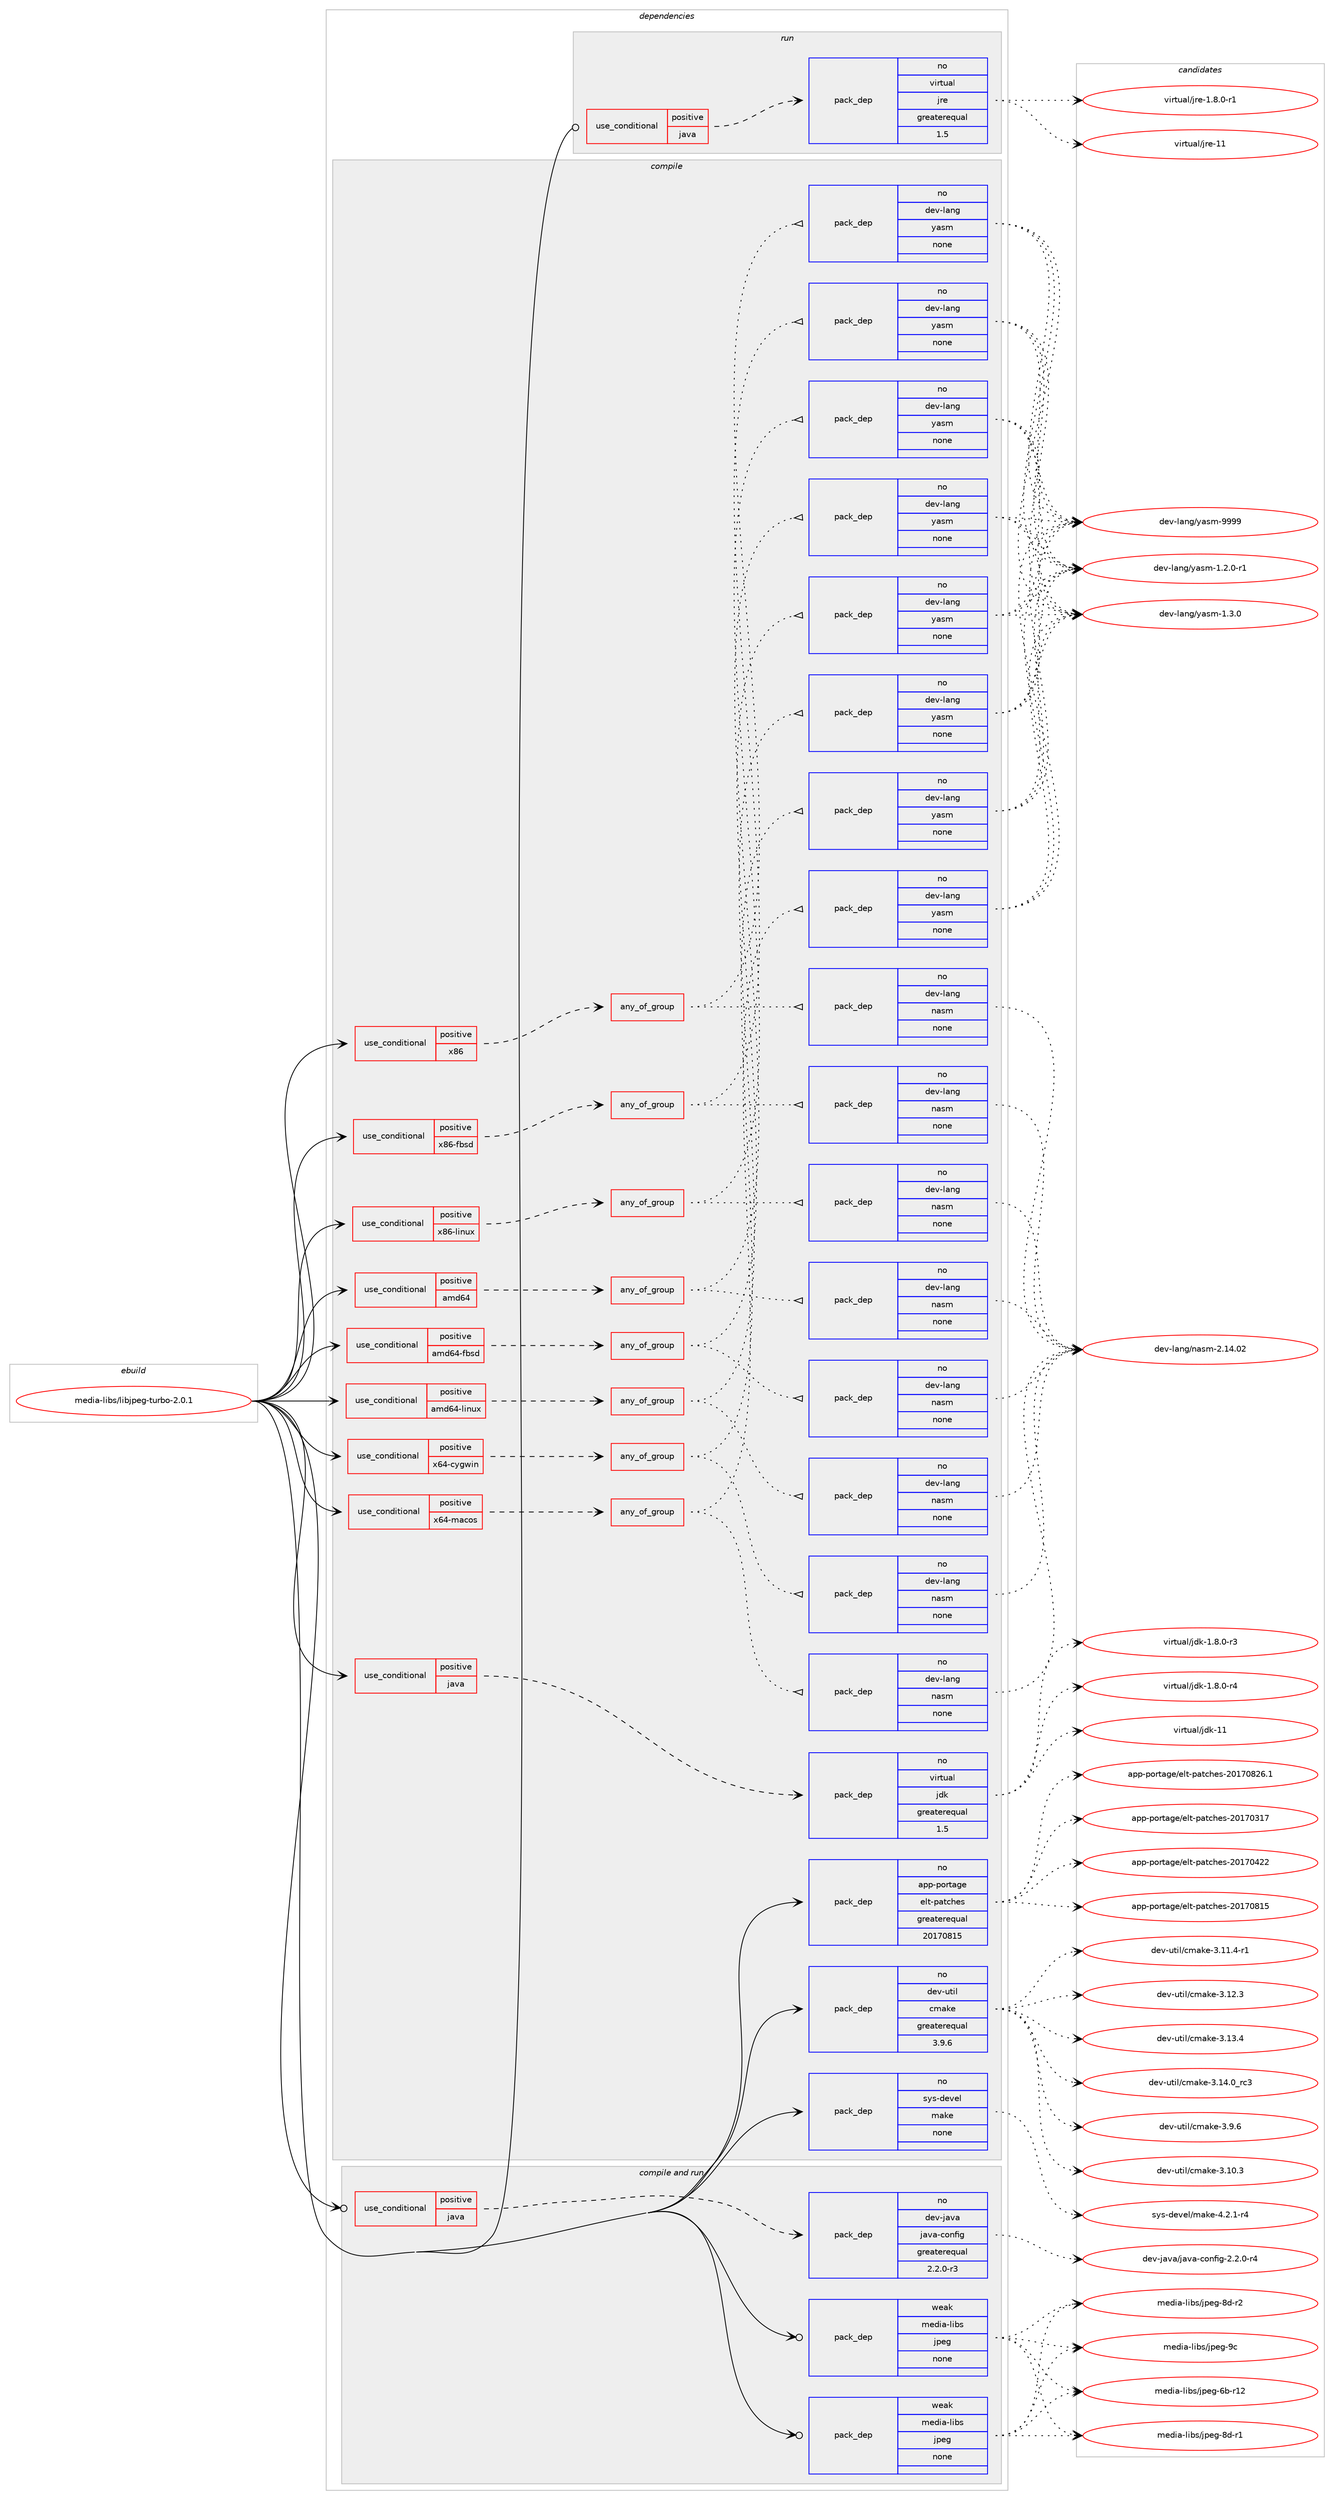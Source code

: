 digraph prolog {

# *************
# Graph options
# *************

newrank=true;
concentrate=true;
compound=true;
graph [rankdir=LR,fontname=Helvetica,fontsize=10,ranksep=1.5];#, ranksep=2.5, nodesep=0.2];
edge  [arrowhead=vee];
node  [fontname=Helvetica,fontsize=10];

# **********
# The ebuild
# **********

subgraph cluster_leftcol {
color=gray;
rank=same;
label=<<i>ebuild</i>>;
id [label="media-libs/libjpeg-turbo-2.0.1", color=red, width=4, href="../media-libs/libjpeg-turbo-2.0.1.svg"];
}

# ****************
# The dependencies
# ****************

subgraph cluster_midcol {
color=gray;
label=<<i>dependencies</i>>;
subgraph cluster_compile {
fillcolor="#eeeeee";
style=filled;
label=<<i>compile</i>>;
subgraph cond434437 {
dependency1612786 [label=<<TABLE BORDER="0" CELLBORDER="1" CELLSPACING="0" CELLPADDING="4"><TR><TD ROWSPAN="3" CELLPADDING="10">use_conditional</TD></TR><TR><TD>positive</TD></TR><TR><TD>amd64</TD></TR></TABLE>>, shape=none, color=red];
subgraph any25090 {
dependency1612787 [label=<<TABLE BORDER="0" CELLBORDER="1" CELLSPACING="0" CELLPADDING="4"><TR><TD CELLPADDING="10">any_of_group</TD></TR></TABLE>>, shape=none, color=red];subgraph pack1152560 {
dependency1612788 [label=<<TABLE BORDER="0" CELLBORDER="1" CELLSPACING="0" CELLPADDING="4" WIDTH="220"><TR><TD ROWSPAN="6" CELLPADDING="30">pack_dep</TD></TR><TR><TD WIDTH="110">no</TD></TR><TR><TD>dev-lang</TD></TR><TR><TD>nasm</TD></TR><TR><TD>none</TD></TR><TR><TD></TD></TR></TABLE>>, shape=none, color=blue];
}
dependency1612787:e -> dependency1612788:w [weight=20,style="dotted",arrowhead="oinv"];
subgraph pack1152561 {
dependency1612789 [label=<<TABLE BORDER="0" CELLBORDER="1" CELLSPACING="0" CELLPADDING="4" WIDTH="220"><TR><TD ROWSPAN="6" CELLPADDING="30">pack_dep</TD></TR><TR><TD WIDTH="110">no</TD></TR><TR><TD>dev-lang</TD></TR><TR><TD>yasm</TD></TR><TR><TD>none</TD></TR><TR><TD></TD></TR></TABLE>>, shape=none, color=blue];
}
dependency1612787:e -> dependency1612789:w [weight=20,style="dotted",arrowhead="oinv"];
}
dependency1612786:e -> dependency1612787:w [weight=20,style="dashed",arrowhead="vee"];
}
id:e -> dependency1612786:w [weight=20,style="solid",arrowhead="vee"];
subgraph cond434438 {
dependency1612790 [label=<<TABLE BORDER="0" CELLBORDER="1" CELLSPACING="0" CELLPADDING="4"><TR><TD ROWSPAN="3" CELLPADDING="10">use_conditional</TD></TR><TR><TD>positive</TD></TR><TR><TD>amd64-fbsd</TD></TR></TABLE>>, shape=none, color=red];
subgraph any25091 {
dependency1612791 [label=<<TABLE BORDER="0" CELLBORDER="1" CELLSPACING="0" CELLPADDING="4"><TR><TD CELLPADDING="10">any_of_group</TD></TR></TABLE>>, shape=none, color=red];subgraph pack1152562 {
dependency1612792 [label=<<TABLE BORDER="0" CELLBORDER="1" CELLSPACING="0" CELLPADDING="4" WIDTH="220"><TR><TD ROWSPAN="6" CELLPADDING="30">pack_dep</TD></TR><TR><TD WIDTH="110">no</TD></TR><TR><TD>dev-lang</TD></TR><TR><TD>nasm</TD></TR><TR><TD>none</TD></TR><TR><TD></TD></TR></TABLE>>, shape=none, color=blue];
}
dependency1612791:e -> dependency1612792:w [weight=20,style="dotted",arrowhead="oinv"];
subgraph pack1152563 {
dependency1612793 [label=<<TABLE BORDER="0" CELLBORDER="1" CELLSPACING="0" CELLPADDING="4" WIDTH="220"><TR><TD ROWSPAN="6" CELLPADDING="30">pack_dep</TD></TR><TR><TD WIDTH="110">no</TD></TR><TR><TD>dev-lang</TD></TR><TR><TD>yasm</TD></TR><TR><TD>none</TD></TR><TR><TD></TD></TR></TABLE>>, shape=none, color=blue];
}
dependency1612791:e -> dependency1612793:w [weight=20,style="dotted",arrowhead="oinv"];
}
dependency1612790:e -> dependency1612791:w [weight=20,style="dashed",arrowhead="vee"];
}
id:e -> dependency1612790:w [weight=20,style="solid",arrowhead="vee"];
subgraph cond434439 {
dependency1612794 [label=<<TABLE BORDER="0" CELLBORDER="1" CELLSPACING="0" CELLPADDING="4"><TR><TD ROWSPAN="3" CELLPADDING="10">use_conditional</TD></TR><TR><TD>positive</TD></TR><TR><TD>amd64-linux</TD></TR></TABLE>>, shape=none, color=red];
subgraph any25092 {
dependency1612795 [label=<<TABLE BORDER="0" CELLBORDER="1" CELLSPACING="0" CELLPADDING="4"><TR><TD CELLPADDING="10">any_of_group</TD></TR></TABLE>>, shape=none, color=red];subgraph pack1152564 {
dependency1612796 [label=<<TABLE BORDER="0" CELLBORDER="1" CELLSPACING="0" CELLPADDING="4" WIDTH="220"><TR><TD ROWSPAN="6" CELLPADDING="30">pack_dep</TD></TR><TR><TD WIDTH="110">no</TD></TR><TR><TD>dev-lang</TD></TR><TR><TD>nasm</TD></TR><TR><TD>none</TD></TR><TR><TD></TD></TR></TABLE>>, shape=none, color=blue];
}
dependency1612795:e -> dependency1612796:w [weight=20,style="dotted",arrowhead="oinv"];
subgraph pack1152565 {
dependency1612797 [label=<<TABLE BORDER="0" CELLBORDER="1" CELLSPACING="0" CELLPADDING="4" WIDTH="220"><TR><TD ROWSPAN="6" CELLPADDING="30">pack_dep</TD></TR><TR><TD WIDTH="110">no</TD></TR><TR><TD>dev-lang</TD></TR><TR><TD>yasm</TD></TR><TR><TD>none</TD></TR><TR><TD></TD></TR></TABLE>>, shape=none, color=blue];
}
dependency1612795:e -> dependency1612797:w [weight=20,style="dotted",arrowhead="oinv"];
}
dependency1612794:e -> dependency1612795:w [weight=20,style="dashed",arrowhead="vee"];
}
id:e -> dependency1612794:w [weight=20,style="solid",arrowhead="vee"];
subgraph cond434440 {
dependency1612798 [label=<<TABLE BORDER="0" CELLBORDER="1" CELLSPACING="0" CELLPADDING="4"><TR><TD ROWSPAN="3" CELLPADDING="10">use_conditional</TD></TR><TR><TD>positive</TD></TR><TR><TD>java</TD></TR></TABLE>>, shape=none, color=red];
subgraph pack1152566 {
dependency1612799 [label=<<TABLE BORDER="0" CELLBORDER="1" CELLSPACING="0" CELLPADDING="4" WIDTH="220"><TR><TD ROWSPAN="6" CELLPADDING="30">pack_dep</TD></TR><TR><TD WIDTH="110">no</TD></TR><TR><TD>virtual</TD></TR><TR><TD>jdk</TD></TR><TR><TD>greaterequal</TD></TR><TR><TD>1.5</TD></TR></TABLE>>, shape=none, color=blue];
}
dependency1612798:e -> dependency1612799:w [weight=20,style="dashed",arrowhead="vee"];
}
id:e -> dependency1612798:w [weight=20,style="solid",arrowhead="vee"];
subgraph cond434441 {
dependency1612800 [label=<<TABLE BORDER="0" CELLBORDER="1" CELLSPACING="0" CELLPADDING="4"><TR><TD ROWSPAN="3" CELLPADDING="10">use_conditional</TD></TR><TR><TD>positive</TD></TR><TR><TD>x64-cygwin</TD></TR></TABLE>>, shape=none, color=red];
subgraph any25093 {
dependency1612801 [label=<<TABLE BORDER="0" CELLBORDER="1" CELLSPACING="0" CELLPADDING="4"><TR><TD CELLPADDING="10">any_of_group</TD></TR></TABLE>>, shape=none, color=red];subgraph pack1152567 {
dependency1612802 [label=<<TABLE BORDER="0" CELLBORDER="1" CELLSPACING="0" CELLPADDING="4" WIDTH="220"><TR><TD ROWSPAN="6" CELLPADDING="30">pack_dep</TD></TR><TR><TD WIDTH="110">no</TD></TR><TR><TD>dev-lang</TD></TR><TR><TD>nasm</TD></TR><TR><TD>none</TD></TR><TR><TD></TD></TR></TABLE>>, shape=none, color=blue];
}
dependency1612801:e -> dependency1612802:w [weight=20,style="dotted",arrowhead="oinv"];
subgraph pack1152568 {
dependency1612803 [label=<<TABLE BORDER="0" CELLBORDER="1" CELLSPACING="0" CELLPADDING="4" WIDTH="220"><TR><TD ROWSPAN="6" CELLPADDING="30">pack_dep</TD></TR><TR><TD WIDTH="110">no</TD></TR><TR><TD>dev-lang</TD></TR><TR><TD>yasm</TD></TR><TR><TD>none</TD></TR><TR><TD></TD></TR></TABLE>>, shape=none, color=blue];
}
dependency1612801:e -> dependency1612803:w [weight=20,style="dotted",arrowhead="oinv"];
}
dependency1612800:e -> dependency1612801:w [weight=20,style="dashed",arrowhead="vee"];
}
id:e -> dependency1612800:w [weight=20,style="solid",arrowhead="vee"];
subgraph cond434442 {
dependency1612804 [label=<<TABLE BORDER="0" CELLBORDER="1" CELLSPACING="0" CELLPADDING="4"><TR><TD ROWSPAN="3" CELLPADDING="10">use_conditional</TD></TR><TR><TD>positive</TD></TR><TR><TD>x64-macos</TD></TR></TABLE>>, shape=none, color=red];
subgraph any25094 {
dependency1612805 [label=<<TABLE BORDER="0" CELLBORDER="1" CELLSPACING="0" CELLPADDING="4"><TR><TD CELLPADDING="10">any_of_group</TD></TR></TABLE>>, shape=none, color=red];subgraph pack1152569 {
dependency1612806 [label=<<TABLE BORDER="0" CELLBORDER="1" CELLSPACING="0" CELLPADDING="4" WIDTH="220"><TR><TD ROWSPAN="6" CELLPADDING="30">pack_dep</TD></TR><TR><TD WIDTH="110">no</TD></TR><TR><TD>dev-lang</TD></TR><TR><TD>nasm</TD></TR><TR><TD>none</TD></TR><TR><TD></TD></TR></TABLE>>, shape=none, color=blue];
}
dependency1612805:e -> dependency1612806:w [weight=20,style="dotted",arrowhead="oinv"];
subgraph pack1152570 {
dependency1612807 [label=<<TABLE BORDER="0" CELLBORDER="1" CELLSPACING="0" CELLPADDING="4" WIDTH="220"><TR><TD ROWSPAN="6" CELLPADDING="30">pack_dep</TD></TR><TR><TD WIDTH="110">no</TD></TR><TR><TD>dev-lang</TD></TR><TR><TD>yasm</TD></TR><TR><TD>none</TD></TR><TR><TD></TD></TR></TABLE>>, shape=none, color=blue];
}
dependency1612805:e -> dependency1612807:w [weight=20,style="dotted",arrowhead="oinv"];
}
dependency1612804:e -> dependency1612805:w [weight=20,style="dashed",arrowhead="vee"];
}
id:e -> dependency1612804:w [weight=20,style="solid",arrowhead="vee"];
subgraph cond434443 {
dependency1612808 [label=<<TABLE BORDER="0" CELLBORDER="1" CELLSPACING="0" CELLPADDING="4"><TR><TD ROWSPAN="3" CELLPADDING="10">use_conditional</TD></TR><TR><TD>positive</TD></TR><TR><TD>x86</TD></TR></TABLE>>, shape=none, color=red];
subgraph any25095 {
dependency1612809 [label=<<TABLE BORDER="0" CELLBORDER="1" CELLSPACING="0" CELLPADDING="4"><TR><TD CELLPADDING="10">any_of_group</TD></TR></TABLE>>, shape=none, color=red];subgraph pack1152571 {
dependency1612810 [label=<<TABLE BORDER="0" CELLBORDER="1" CELLSPACING="0" CELLPADDING="4" WIDTH="220"><TR><TD ROWSPAN="6" CELLPADDING="30">pack_dep</TD></TR><TR><TD WIDTH="110">no</TD></TR><TR><TD>dev-lang</TD></TR><TR><TD>nasm</TD></TR><TR><TD>none</TD></TR><TR><TD></TD></TR></TABLE>>, shape=none, color=blue];
}
dependency1612809:e -> dependency1612810:w [weight=20,style="dotted",arrowhead="oinv"];
subgraph pack1152572 {
dependency1612811 [label=<<TABLE BORDER="0" CELLBORDER="1" CELLSPACING="0" CELLPADDING="4" WIDTH="220"><TR><TD ROWSPAN="6" CELLPADDING="30">pack_dep</TD></TR><TR><TD WIDTH="110">no</TD></TR><TR><TD>dev-lang</TD></TR><TR><TD>yasm</TD></TR><TR><TD>none</TD></TR><TR><TD></TD></TR></TABLE>>, shape=none, color=blue];
}
dependency1612809:e -> dependency1612811:w [weight=20,style="dotted",arrowhead="oinv"];
}
dependency1612808:e -> dependency1612809:w [weight=20,style="dashed",arrowhead="vee"];
}
id:e -> dependency1612808:w [weight=20,style="solid",arrowhead="vee"];
subgraph cond434444 {
dependency1612812 [label=<<TABLE BORDER="0" CELLBORDER="1" CELLSPACING="0" CELLPADDING="4"><TR><TD ROWSPAN="3" CELLPADDING="10">use_conditional</TD></TR><TR><TD>positive</TD></TR><TR><TD>x86-fbsd</TD></TR></TABLE>>, shape=none, color=red];
subgraph any25096 {
dependency1612813 [label=<<TABLE BORDER="0" CELLBORDER="1" CELLSPACING="0" CELLPADDING="4"><TR><TD CELLPADDING="10">any_of_group</TD></TR></TABLE>>, shape=none, color=red];subgraph pack1152573 {
dependency1612814 [label=<<TABLE BORDER="0" CELLBORDER="1" CELLSPACING="0" CELLPADDING="4" WIDTH="220"><TR><TD ROWSPAN="6" CELLPADDING="30">pack_dep</TD></TR><TR><TD WIDTH="110">no</TD></TR><TR><TD>dev-lang</TD></TR><TR><TD>nasm</TD></TR><TR><TD>none</TD></TR><TR><TD></TD></TR></TABLE>>, shape=none, color=blue];
}
dependency1612813:e -> dependency1612814:w [weight=20,style="dotted",arrowhead="oinv"];
subgraph pack1152574 {
dependency1612815 [label=<<TABLE BORDER="0" CELLBORDER="1" CELLSPACING="0" CELLPADDING="4" WIDTH="220"><TR><TD ROWSPAN="6" CELLPADDING="30">pack_dep</TD></TR><TR><TD WIDTH="110">no</TD></TR><TR><TD>dev-lang</TD></TR><TR><TD>yasm</TD></TR><TR><TD>none</TD></TR><TR><TD></TD></TR></TABLE>>, shape=none, color=blue];
}
dependency1612813:e -> dependency1612815:w [weight=20,style="dotted",arrowhead="oinv"];
}
dependency1612812:e -> dependency1612813:w [weight=20,style="dashed",arrowhead="vee"];
}
id:e -> dependency1612812:w [weight=20,style="solid",arrowhead="vee"];
subgraph cond434445 {
dependency1612816 [label=<<TABLE BORDER="0" CELLBORDER="1" CELLSPACING="0" CELLPADDING="4"><TR><TD ROWSPAN="3" CELLPADDING="10">use_conditional</TD></TR><TR><TD>positive</TD></TR><TR><TD>x86-linux</TD></TR></TABLE>>, shape=none, color=red];
subgraph any25097 {
dependency1612817 [label=<<TABLE BORDER="0" CELLBORDER="1" CELLSPACING="0" CELLPADDING="4"><TR><TD CELLPADDING="10">any_of_group</TD></TR></TABLE>>, shape=none, color=red];subgraph pack1152575 {
dependency1612818 [label=<<TABLE BORDER="0" CELLBORDER="1" CELLSPACING="0" CELLPADDING="4" WIDTH="220"><TR><TD ROWSPAN="6" CELLPADDING="30">pack_dep</TD></TR><TR><TD WIDTH="110">no</TD></TR><TR><TD>dev-lang</TD></TR><TR><TD>nasm</TD></TR><TR><TD>none</TD></TR><TR><TD></TD></TR></TABLE>>, shape=none, color=blue];
}
dependency1612817:e -> dependency1612818:w [weight=20,style="dotted",arrowhead="oinv"];
subgraph pack1152576 {
dependency1612819 [label=<<TABLE BORDER="0" CELLBORDER="1" CELLSPACING="0" CELLPADDING="4" WIDTH="220"><TR><TD ROWSPAN="6" CELLPADDING="30">pack_dep</TD></TR><TR><TD WIDTH="110">no</TD></TR><TR><TD>dev-lang</TD></TR><TR><TD>yasm</TD></TR><TR><TD>none</TD></TR><TR><TD></TD></TR></TABLE>>, shape=none, color=blue];
}
dependency1612817:e -> dependency1612819:w [weight=20,style="dotted",arrowhead="oinv"];
}
dependency1612816:e -> dependency1612817:w [weight=20,style="dashed",arrowhead="vee"];
}
id:e -> dependency1612816:w [weight=20,style="solid",arrowhead="vee"];
subgraph pack1152577 {
dependency1612820 [label=<<TABLE BORDER="0" CELLBORDER="1" CELLSPACING="0" CELLPADDING="4" WIDTH="220"><TR><TD ROWSPAN="6" CELLPADDING="30">pack_dep</TD></TR><TR><TD WIDTH="110">no</TD></TR><TR><TD>app-portage</TD></TR><TR><TD>elt-patches</TD></TR><TR><TD>greaterequal</TD></TR><TR><TD>20170815</TD></TR></TABLE>>, shape=none, color=blue];
}
id:e -> dependency1612820:w [weight=20,style="solid",arrowhead="vee"];
subgraph pack1152578 {
dependency1612821 [label=<<TABLE BORDER="0" CELLBORDER="1" CELLSPACING="0" CELLPADDING="4" WIDTH="220"><TR><TD ROWSPAN="6" CELLPADDING="30">pack_dep</TD></TR><TR><TD WIDTH="110">no</TD></TR><TR><TD>dev-util</TD></TR><TR><TD>cmake</TD></TR><TR><TD>greaterequal</TD></TR><TR><TD>3.9.6</TD></TR></TABLE>>, shape=none, color=blue];
}
id:e -> dependency1612821:w [weight=20,style="solid",arrowhead="vee"];
subgraph pack1152579 {
dependency1612822 [label=<<TABLE BORDER="0" CELLBORDER="1" CELLSPACING="0" CELLPADDING="4" WIDTH="220"><TR><TD ROWSPAN="6" CELLPADDING="30">pack_dep</TD></TR><TR><TD WIDTH="110">no</TD></TR><TR><TD>sys-devel</TD></TR><TR><TD>make</TD></TR><TR><TD>none</TD></TR><TR><TD></TD></TR></TABLE>>, shape=none, color=blue];
}
id:e -> dependency1612822:w [weight=20,style="solid",arrowhead="vee"];
}
subgraph cluster_compileandrun {
fillcolor="#eeeeee";
style=filled;
label=<<i>compile and run</i>>;
subgraph cond434446 {
dependency1612823 [label=<<TABLE BORDER="0" CELLBORDER="1" CELLSPACING="0" CELLPADDING="4"><TR><TD ROWSPAN="3" CELLPADDING="10">use_conditional</TD></TR><TR><TD>positive</TD></TR><TR><TD>java</TD></TR></TABLE>>, shape=none, color=red];
subgraph pack1152580 {
dependency1612824 [label=<<TABLE BORDER="0" CELLBORDER="1" CELLSPACING="0" CELLPADDING="4" WIDTH="220"><TR><TD ROWSPAN="6" CELLPADDING="30">pack_dep</TD></TR><TR><TD WIDTH="110">no</TD></TR><TR><TD>dev-java</TD></TR><TR><TD>java-config</TD></TR><TR><TD>greaterequal</TD></TR><TR><TD>2.2.0-r3</TD></TR></TABLE>>, shape=none, color=blue];
}
dependency1612823:e -> dependency1612824:w [weight=20,style="dashed",arrowhead="vee"];
}
id:e -> dependency1612823:w [weight=20,style="solid",arrowhead="odotvee"];
subgraph pack1152581 {
dependency1612825 [label=<<TABLE BORDER="0" CELLBORDER="1" CELLSPACING="0" CELLPADDING="4" WIDTH="220"><TR><TD ROWSPAN="6" CELLPADDING="30">pack_dep</TD></TR><TR><TD WIDTH="110">weak</TD></TR><TR><TD>media-libs</TD></TR><TR><TD>jpeg</TD></TR><TR><TD>none</TD></TR><TR><TD></TD></TR></TABLE>>, shape=none, color=blue];
}
id:e -> dependency1612825:w [weight=20,style="solid",arrowhead="odotvee"];
subgraph pack1152582 {
dependency1612826 [label=<<TABLE BORDER="0" CELLBORDER="1" CELLSPACING="0" CELLPADDING="4" WIDTH="220"><TR><TD ROWSPAN="6" CELLPADDING="30">pack_dep</TD></TR><TR><TD WIDTH="110">weak</TD></TR><TR><TD>media-libs</TD></TR><TR><TD>jpeg</TD></TR><TR><TD>none</TD></TR><TR><TD></TD></TR></TABLE>>, shape=none, color=blue];
}
id:e -> dependency1612826:w [weight=20,style="solid",arrowhead="odotvee"];
}
subgraph cluster_run {
fillcolor="#eeeeee";
style=filled;
label=<<i>run</i>>;
subgraph cond434447 {
dependency1612827 [label=<<TABLE BORDER="0" CELLBORDER="1" CELLSPACING="0" CELLPADDING="4"><TR><TD ROWSPAN="3" CELLPADDING="10">use_conditional</TD></TR><TR><TD>positive</TD></TR><TR><TD>java</TD></TR></TABLE>>, shape=none, color=red];
subgraph pack1152583 {
dependency1612828 [label=<<TABLE BORDER="0" CELLBORDER="1" CELLSPACING="0" CELLPADDING="4" WIDTH="220"><TR><TD ROWSPAN="6" CELLPADDING="30">pack_dep</TD></TR><TR><TD WIDTH="110">no</TD></TR><TR><TD>virtual</TD></TR><TR><TD>jre</TD></TR><TR><TD>greaterequal</TD></TR><TR><TD>1.5</TD></TR></TABLE>>, shape=none, color=blue];
}
dependency1612827:e -> dependency1612828:w [weight=20,style="dashed",arrowhead="vee"];
}
id:e -> dependency1612827:w [weight=20,style="solid",arrowhead="odot"];
}
}

# **************
# The candidates
# **************

subgraph cluster_choices {
rank=same;
color=gray;
label=<<i>candidates</i>>;

subgraph choice1152560 {
color=black;
nodesep=1;
choice100101118451089711010347110971151094550464952464850 [label="dev-lang/nasm-2.14.02", color=red, width=4,href="../dev-lang/nasm-2.14.02.svg"];
dependency1612788:e -> choice100101118451089711010347110971151094550464952464850:w [style=dotted,weight="100"];
}
subgraph choice1152561 {
color=black;
nodesep=1;
choice100101118451089711010347121971151094549465046484511449 [label="dev-lang/yasm-1.2.0-r1", color=red, width=4,href="../dev-lang/yasm-1.2.0-r1.svg"];
choice10010111845108971101034712197115109454946514648 [label="dev-lang/yasm-1.3.0", color=red, width=4,href="../dev-lang/yasm-1.3.0.svg"];
choice100101118451089711010347121971151094557575757 [label="dev-lang/yasm-9999", color=red, width=4,href="../dev-lang/yasm-9999.svg"];
dependency1612789:e -> choice100101118451089711010347121971151094549465046484511449:w [style=dotted,weight="100"];
dependency1612789:e -> choice10010111845108971101034712197115109454946514648:w [style=dotted,weight="100"];
dependency1612789:e -> choice100101118451089711010347121971151094557575757:w [style=dotted,weight="100"];
}
subgraph choice1152562 {
color=black;
nodesep=1;
choice100101118451089711010347110971151094550464952464850 [label="dev-lang/nasm-2.14.02", color=red, width=4,href="../dev-lang/nasm-2.14.02.svg"];
dependency1612792:e -> choice100101118451089711010347110971151094550464952464850:w [style=dotted,weight="100"];
}
subgraph choice1152563 {
color=black;
nodesep=1;
choice100101118451089711010347121971151094549465046484511449 [label="dev-lang/yasm-1.2.0-r1", color=red, width=4,href="../dev-lang/yasm-1.2.0-r1.svg"];
choice10010111845108971101034712197115109454946514648 [label="dev-lang/yasm-1.3.0", color=red, width=4,href="../dev-lang/yasm-1.3.0.svg"];
choice100101118451089711010347121971151094557575757 [label="dev-lang/yasm-9999", color=red, width=4,href="../dev-lang/yasm-9999.svg"];
dependency1612793:e -> choice100101118451089711010347121971151094549465046484511449:w [style=dotted,weight="100"];
dependency1612793:e -> choice10010111845108971101034712197115109454946514648:w [style=dotted,weight="100"];
dependency1612793:e -> choice100101118451089711010347121971151094557575757:w [style=dotted,weight="100"];
}
subgraph choice1152564 {
color=black;
nodesep=1;
choice100101118451089711010347110971151094550464952464850 [label="dev-lang/nasm-2.14.02", color=red, width=4,href="../dev-lang/nasm-2.14.02.svg"];
dependency1612796:e -> choice100101118451089711010347110971151094550464952464850:w [style=dotted,weight="100"];
}
subgraph choice1152565 {
color=black;
nodesep=1;
choice100101118451089711010347121971151094549465046484511449 [label="dev-lang/yasm-1.2.0-r1", color=red, width=4,href="../dev-lang/yasm-1.2.0-r1.svg"];
choice10010111845108971101034712197115109454946514648 [label="dev-lang/yasm-1.3.0", color=red, width=4,href="../dev-lang/yasm-1.3.0.svg"];
choice100101118451089711010347121971151094557575757 [label="dev-lang/yasm-9999", color=red, width=4,href="../dev-lang/yasm-9999.svg"];
dependency1612797:e -> choice100101118451089711010347121971151094549465046484511449:w [style=dotted,weight="100"];
dependency1612797:e -> choice10010111845108971101034712197115109454946514648:w [style=dotted,weight="100"];
dependency1612797:e -> choice100101118451089711010347121971151094557575757:w [style=dotted,weight="100"];
}
subgraph choice1152566 {
color=black;
nodesep=1;
choice11810511411611797108471061001074549465646484511451 [label="virtual/jdk-1.8.0-r3", color=red, width=4,href="../virtual/jdk-1.8.0-r3.svg"];
choice11810511411611797108471061001074549465646484511452 [label="virtual/jdk-1.8.0-r4", color=red, width=4,href="../virtual/jdk-1.8.0-r4.svg"];
choice1181051141161179710847106100107454949 [label="virtual/jdk-11", color=red, width=4,href="../virtual/jdk-11.svg"];
dependency1612799:e -> choice11810511411611797108471061001074549465646484511451:w [style=dotted,weight="100"];
dependency1612799:e -> choice11810511411611797108471061001074549465646484511452:w [style=dotted,weight="100"];
dependency1612799:e -> choice1181051141161179710847106100107454949:w [style=dotted,weight="100"];
}
subgraph choice1152567 {
color=black;
nodesep=1;
choice100101118451089711010347110971151094550464952464850 [label="dev-lang/nasm-2.14.02", color=red, width=4,href="../dev-lang/nasm-2.14.02.svg"];
dependency1612802:e -> choice100101118451089711010347110971151094550464952464850:w [style=dotted,weight="100"];
}
subgraph choice1152568 {
color=black;
nodesep=1;
choice100101118451089711010347121971151094549465046484511449 [label="dev-lang/yasm-1.2.0-r1", color=red, width=4,href="../dev-lang/yasm-1.2.0-r1.svg"];
choice10010111845108971101034712197115109454946514648 [label="dev-lang/yasm-1.3.0", color=red, width=4,href="../dev-lang/yasm-1.3.0.svg"];
choice100101118451089711010347121971151094557575757 [label="dev-lang/yasm-9999", color=red, width=4,href="../dev-lang/yasm-9999.svg"];
dependency1612803:e -> choice100101118451089711010347121971151094549465046484511449:w [style=dotted,weight="100"];
dependency1612803:e -> choice10010111845108971101034712197115109454946514648:w [style=dotted,weight="100"];
dependency1612803:e -> choice100101118451089711010347121971151094557575757:w [style=dotted,weight="100"];
}
subgraph choice1152569 {
color=black;
nodesep=1;
choice100101118451089711010347110971151094550464952464850 [label="dev-lang/nasm-2.14.02", color=red, width=4,href="../dev-lang/nasm-2.14.02.svg"];
dependency1612806:e -> choice100101118451089711010347110971151094550464952464850:w [style=dotted,weight="100"];
}
subgraph choice1152570 {
color=black;
nodesep=1;
choice100101118451089711010347121971151094549465046484511449 [label="dev-lang/yasm-1.2.0-r1", color=red, width=4,href="../dev-lang/yasm-1.2.0-r1.svg"];
choice10010111845108971101034712197115109454946514648 [label="dev-lang/yasm-1.3.0", color=red, width=4,href="../dev-lang/yasm-1.3.0.svg"];
choice100101118451089711010347121971151094557575757 [label="dev-lang/yasm-9999", color=red, width=4,href="../dev-lang/yasm-9999.svg"];
dependency1612807:e -> choice100101118451089711010347121971151094549465046484511449:w [style=dotted,weight="100"];
dependency1612807:e -> choice10010111845108971101034712197115109454946514648:w [style=dotted,weight="100"];
dependency1612807:e -> choice100101118451089711010347121971151094557575757:w [style=dotted,weight="100"];
}
subgraph choice1152571 {
color=black;
nodesep=1;
choice100101118451089711010347110971151094550464952464850 [label="dev-lang/nasm-2.14.02", color=red, width=4,href="../dev-lang/nasm-2.14.02.svg"];
dependency1612810:e -> choice100101118451089711010347110971151094550464952464850:w [style=dotted,weight="100"];
}
subgraph choice1152572 {
color=black;
nodesep=1;
choice100101118451089711010347121971151094549465046484511449 [label="dev-lang/yasm-1.2.0-r1", color=red, width=4,href="../dev-lang/yasm-1.2.0-r1.svg"];
choice10010111845108971101034712197115109454946514648 [label="dev-lang/yasm-1.3.0", color=red, width=4,href="../dev-lang/yasm-1.3.0.svg"];
choice100101118451089711010347121971151094557575757 [label="dev-lang/yasm-9999", color=red, width=4,href="../dev-lang/yasm-9999.svg"];
dependency1612811:e -> choice100101118451089711010347121971151094549465046484511449:w [style=dotted,weight="100"];
dependency1612811:e -> choice10010111845108971101034712197115109454946514648:w [style=dotted,weight="100"];
dependency1612811:e -> choice100101118451089711010347121971151094557575757:w [style=dotted,weight="100"];
}
subgraph choice1152573 {
color=black;
nodesep=1;
choice100101118451089711010347110971151094550464952464850 [label="dev-lang/nasm-2.14.02", color=red, width=4,href="../dev-lang/nasm-2.14.02.svg"];
dependency1612814:e -> choice100101118451089711010347110971151094550464952464850:w [style=dotted,weight="100"];
}
subgraph choice1152574 {
color=black;
nodesep=1;
choice100101118451089711010347121971151094549465046484511449 [label="dev-lang/yasm-1.2.0-r1", color=red, width=4,href="../dev-lang/yasm-1.2.0-r1.svg"];
choice10010111845108971101034712197115109454946514648 [label="dev-lang/yasm-1.3.0", color=red, width=4,href="../dev-lang/yasm-1.3.0.svg"];
choice100101118451089711010347121971151094557575757 [label="dev-lang/yasm-9999", color=red, width=4,href="../dev-lang/yasm-9999.svg"];
dependency1612815:e -> choice100101118451089711010347121971151094549465046484511449:w [style=dotted,weight="100"];
dependency1612815:e -> choice10010111845108971101034712197115109454946514648:w [style=dotted,weight="100"];
dependency1612815:e -> choice100101118451089711010347121971151094557575757:w [style=dotted,weight="100"];
}
subgraph choice1152575 {
color=black;
nodesep=1;
choice100101118451089711010347110971151094550464952464850 [label="dev-lang/nasm-2.14.02", color=red, width=4,href="../dev-lang/nasm-2.14.02.svg"];
dependency1612818:e -> choice100101118451089711010347110971151094550464952464850:w [style=dotted,weight="100"];
}
subgraph choice1152576 {
color=black;
nodesep=1;
choice100101118451089711010347121971151094549465046484511449 [label="dev-lang/yasm-1.2.0-r1", color=red, width=4,href="../dev-lang/yasm-1.2.0-r1.svg"];
choice10010111845108971101034712197115109454946514648 [label="dev-lang/yasm-1.3.0", color=red, width=4,href="../dev-lang/yasm-1.3.0.svg"];
choice100101118451089711010347121971151094557575757 [label="dev-lang/yasm-9999", color=red, width=4,href="../dev-lang/yasm-9999.svg"];
dependency1612819:e -> choice100101118451089711010347121971151094549465046484511449:w [style=dotted,weight="100"];
dependency1612819:e -> choice10010111845108971101034712197115109454946514648:w [style=dotted,weight="100"];
dependency1612819:e -> choice100101118451089711010347121971151094557575757:w [style=dotted,weight="100"];
}
subgraph choice1152577 {
color=black;
nodesep=1;
choice97112112451121111141169710310147101108116451129711699104101115455048495548514955 [label="app-portage/elt-patches-20170317", color=red, width=4,href="../app-portage/elt-patches-20170317.svg"];
choice97112112451121111141169710310147101108116451129711699104101115455048495548525050 [label="app-portage/elt-patches-20170422", color=red, width=4,href="../app-portage/elt-patches-20170422.svg"];
choice97112112451121111141169710310147101108116451129711699104101115455048495548564953 [label="app-portage/elt-patches-20170815", color=red, width=4,href="../app-portage/elt-patches-20170815.svg"];
choice971121124511211111411697103101471011081164511297116991041011154550484955485650544649 [label="app-portage/elt-patches-20170826.1", color=red, width=4,href="../app-portage/elt-patches-20170826.1.svg"];
dependency1612820:e -> choice97112112451121111141169710310147101108116451129711699104101115455048495548514955:w [style=dotted,weight="100"];
dependency1612820:e -> choice97112112451121111141169710310147101108116451129711699104101115455048495548525050:w [style=dotted,weight="100"];
dependency1612820:e -> choice97112112451121111141169710310147101108116451129711699104101115455048495548564953:w [style=dotted,weight="100"];
dependency1612820:e -> choice971121124511211111411697103101471011081164511297116991041011154550484955485650544649:w [style=dotted,weight="100"];
}
subgraph choice1152578 {
color=black;
nodesep=1;
choice1001011184511711610510847991099710710145514649484651 [label="dev-util/cmake-3.10.3", color=red, width=4,href="../dev-util/cmake-3.10.3.svg"];
choice10010111845117116105108479910997107101455146494946524511449 [label="dev-util/cmake-3.11.4-r1", color=red, width=4,href="../dev-util/cmake-3.11.4-r1.svg"];
choice1001011184511711610510847991099710710145514649504651 [label="dev-util/cmake-3.12.3", color=red, width=4,href="../dev-util/cmake-3.12.3.svg"];
choice1001011184511711610510847991099710710145514649514652 [label="dev-util/cmake-3.13.4", color=red, width=4,href="../dev-util/cmake-3.13.4.svg"];
choice1001011184511711610510847991099710710145514649524648951149951 [label="dev-util/cmake-3.14.0_rc3", color=red, width=4,href="../dev-util/cmake-3.14.0_rc3.svg"];
choice10010111845117116105108479910997107101455146574654 [label="dev-util/cmake-3.9.6", color=red, width=4,href="../dev-util/cmake-3.9.6.svg"];
dependency1612821:e -> choice1001011184511711610510847991099710710145514649484651:w [style=dotted,weight="100"];
dependency1612821:e -> choice10010111845117116105108479910997107101455146494946524511449:w [style=dotted,weight="100"];
dependency1612821:e -> choice1001011184511711610510847991099710710145514649504651:w [style=dotted,weight="100"];
dependency1612821:e -> choice1001011184511711610510847991099710710145514649514652:w [style=dotted,weight="100"];
dependency1612821:e -> choice1001011184511711610510847991099710710145514649524648951149951:w [style=dotted,weight="100"];
dependency1612821:e -> choice10010111845117116105108479910997107101455146574654:w [style=dotted,weight="100"];
}
subgraph choice1152579 {
color=black;
nodesep=1;
choice1151211154510010111810110847109971071014552465046494511452 [label="sys-devel/make-4.2.1-r4", color=red, width=4,href="../sys-devel/make-4.2.1-r4.svg"];
dependency1612822:e -> choice1151211154510010111810110847109971071014552465046494511452:w [style=dotted,weight="100"];
}
subgraph choice1152580 {
color=black;
nodesep=1;
choice10010111845106971189747106971189745991111101021051034550465046484511452 [label="dev-java/java-config-2.2.0-r4", color=red, width=4,href="../dev-java/java-config-2.2.0-r4.svg"];
dependency1612824:e -> choice10010111845106971189747106971189745991111101021051034550465046484511452:w [style=dotted,weight="100"];
}
subgraph choice1152581 {
color=black;
nodesep=1;
choice10910110010597451081059811547106112101103455498451144950 [label="media-libs/jpeg-6b-r12", color=red, width=4,href="../media-libs/jpeg-6b-r12.svg"];
choice1091011001059745108105981154710611210110345561004511449 [label="media-libs/jpeg-8d-r1", color=red, width=4,href="../media-libs/jpeg-8d-r1.svg"];
choice1091011001059745108105981154710611210110345561004511450 [label="media-libs/jpeg-8d-r2", color=red, width=4,href="../media-libs/jpeg-8d-r2.svg"];
choice10910110010597451081059811547106112101103455799 [label="media-libs/jpeg-9c", color=red, width=4,href="../media-libs/jpeg-9c.svg"];
dependency1612825:e -> choice10910110010597451081059811547106112101103455498451144950:w [style=dotted,weight="100"];
dependency1612825:e -> choice1091011001059745108105981154710611210110345561004511449:w [style=dotted,weight="100"];
dependency1612825:e -> choice1091011001059745108105981154710611210110345561004511450:w [style=dotted,weight="100"];
dependency1612825:e -> choice10910110010597451081059811547106112101103455799:w [style=dotted,weight="100"];
}
subgraph choice1152582 {
color=black;
nodesep=1;
choice10910110010597451081059811547106112101103455498451144950 [label="media-libs/jpeg-6b-r12", color=red, width=4,href="../media-libs/jpeg-6b-r12.svg"];
choice1091011001059745108105981154710611210110345561004511449 [label="media-libs/jpeg-8d-r1", color=red, width=4,href="../media-libs/jpeg-8d-r1.svg"];
choice1091011001059745108105981154710611210110345561004511450 [label="media-libs/jpeg-8d-r2", color=red, width=4,href="../media-libs/jpeg-8d-r2.svg"];
choice10910110010597451081059811547106112101103455799 [label="media-libs/jpeg-9c", color=red, width=4,href="../media-libs/jpeg-9c.svg"];
dependency1612826:e -> choice10910110010597451081059811547106112101103455498451144950:w [style=dotted,weight="100"];
dependency1612826:e -> choice1091011001059745108105981154710611210110345561004511449:w [style=dotted,weight="100"];
dependency1612826:e -> choice1091011001059745108105981154710611210110345561004511450:w [style=dotted,weight="100"];
dependency1612826:e -> choice10910110010597451081059811547106112101103455799:w [style=dotted,weight="100"];
}
subgraph choice1152583 {
color=black;
nodesep=1;
choice11810511411611797108471061141014549465646484511449 [label="virtual/jre-1.8.0-r1", color=red, width=4,href="../virtual/jre-1.8.0-r1.svg"];
choice1181051141161179710847106114101454949 [label="virtual/jre-11", color=red, width=4,href="../virtual/jre-11.svg"];
dependency1612828:e -> choice11810511411611797108471061141014549465646484511449:w [style=dotted,weight="100"];
dependency1612828:e -> choice1181051141161179710847106114101454949:w [style=dotted,weight="100"];
}
}

}
